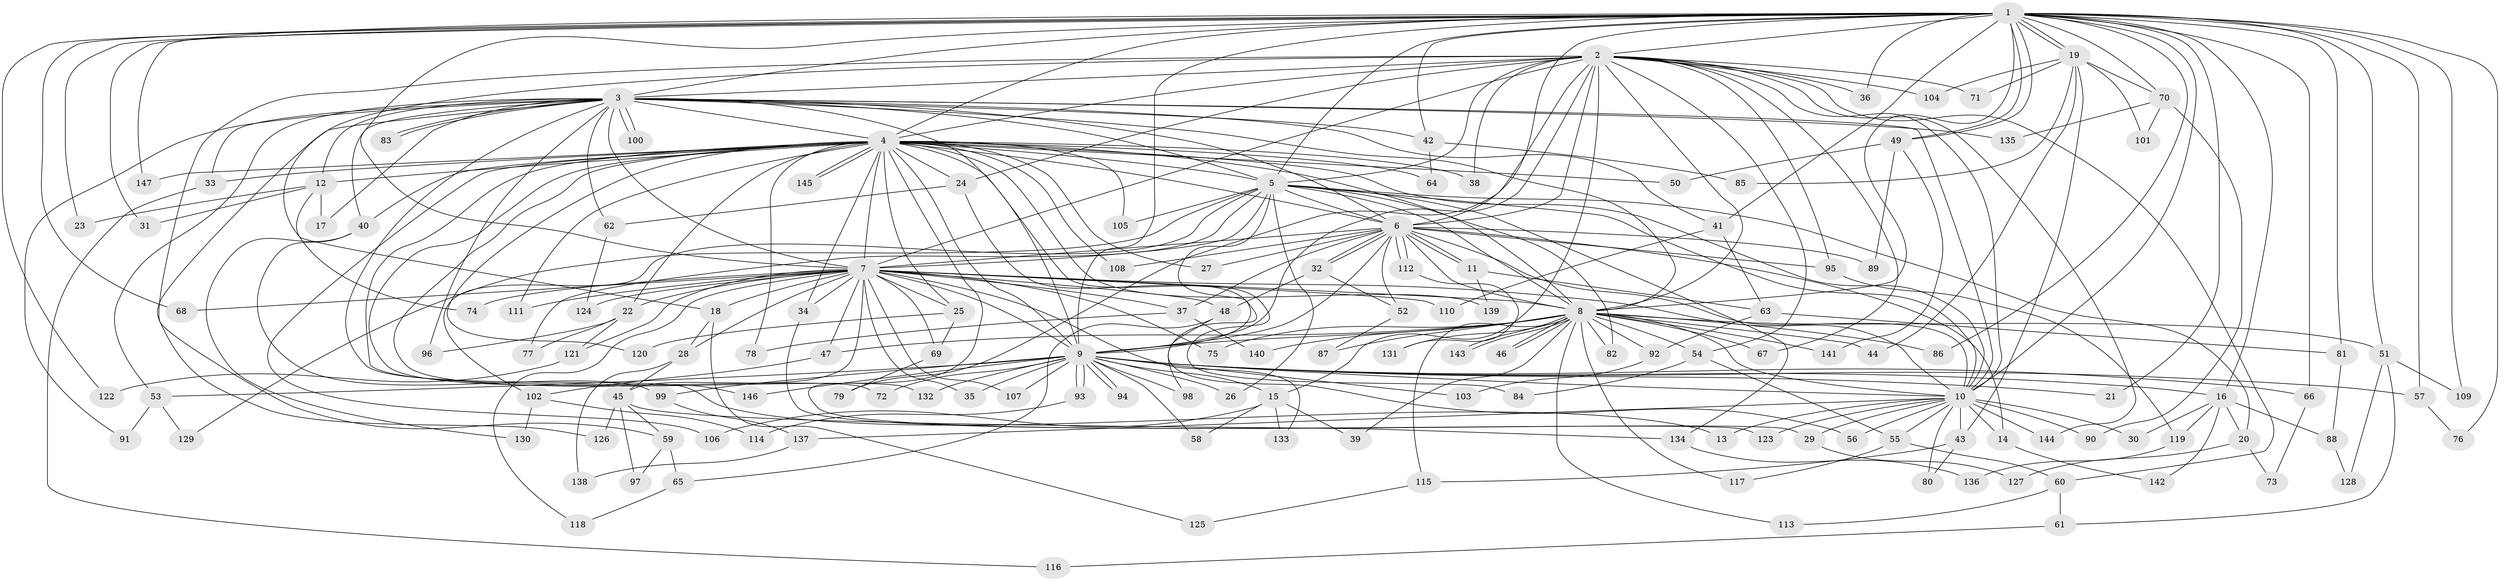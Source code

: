 // Generated by graph-tools (version 1.1) at 2025/13/03/09/25 04:13:54]
// undirected, 147 vertices, 319 edges
graph export_dot {
graph [start="1"]
  node [color=gray90,style=filled];
  1;
  2;
  3;
  4;
  5;
  6;
  7;
  8;
  9;
  10;
  11;
  12;
  13;
  14;
  15;
  16;
  17;
  18;
  19;
  20;
  21;
  22;
  23;
  24;
  25;
  26;
  27;
  28;
  29;
  30;
  31;
  32;
  33;
  34;
  35;
  36;
  37;
  38;
  39;
  40;
  41;
  42;
  43;
  44;
  45;
  46;
  47;
  48;
  49;
  50;
  51;
  52;
  53;
  54;
  55;
  56;
  57;
  58;
  59;
  60;
  61;
  62;
  63;
  64;
  65;
  66;
  67;
  68;
  69;
  70;
  71;
  72;
  73;
  74;
  75;
  76;
  77;
  78;
  79;
  80;
  81;
  82;
  83;
  84;
  85;
  86;
  87;
  88;
  89;
  90;
  91;
  92;
  93;
  94;
  95;
  96;
  97;
  98;
  99;
  100;
  101;
  102;
  103;
  104;
  105;
  106;
  107;
  108;
  109;
  110;
  111;
  112;
  113;
  114;
  115;
  116;
  117;
  118;
  119;
  120;
  121;
  122;
  123;
  124;
  125;
  126;
  127;
  128;
  129;
  130;
  131;
  132;
  133;
  134;
  135;
  136;
  137;
  138;
  139;
  140;
  141;
  142;
  143;
  144;
  145;
  146;
  147;
  1 -- 2;
  1 -- 3;
  1 -- 4;
  1 -- 5;
  1 -- 6;
  1 -- 7;
  1 -- 8;
  1 -- 9;
  1 -- 10;
  1 -- 16;
  1 -- 19;
  1 -- 19;
  1 -- 21;
  1 -- 23;
  1 -- 31;
  1 -- 36;
  1 -- 41;
  1 -- 42;
  1 -- 49;
  1 -- 49;
  1 -- 51;
  1 -- 57;
  1 -- 66;
  1 -- 68;
  1 -- 70;
  1 -- 76;
  1 -- 81;
  1 -- 86;
  1 -- 109;
  1 -- 122;
  1 -- 147;
  2 -- 3;
  2 -- 4;
  2 -- 5;
  2 -- 6;
  2 -- 7;
  2 -- 8;
  2 -- 9;
  2 -- 10;
  2 -- 15;
  2 -- 18;
  2 -- 24;
  2 -- 36;
  2 -- 38;
  2 -- 54;
  2 -- 59;
  2 -- 60;
  2 -- 67;
  2 -- 71;
  2 -- 79;
  2 -- 95;
  2 -- 104;
  2 -- 144;
  3 -- 4;
  3 -- 5;
  3 -- 6;
  3 -- 7;
  3 -- 8;
  3 -- 9;
  3 -- 10;
  3 -- 12;
  3 -- 13;
  3 -- 17;
  3 -- 33;
  3 -- 40;
  3 -- 41;
  3 -- 42;
  3 -- 53;
  3 -- 62;
  3 -- 83;
  3 -- 83;
  3 -- 91;
  3 -- 96;
  3 -- 100;
  3 -- 100;
  3 -- 126;
  3 -- 135;
  4 -- 5;
  4 -- 6;
  4 -- 7;
  4 -- 8;
  4 -- 9;
  4 -- 10;
  4 -- 12;
  4 -- 22;
  4 -- 24;
  4 -- 25;
  4 -- 27;
  4 -- 29;
  4 -- 33;
  4 -- 34;
  4 -- 38;
  4 -- 40;
  4 -- 50;
  4 -- 64;
  4 -- 72;
  4 -- 78;
  4 -- 84;
  4 -- 105;
  4 -- 106;
  4 -- 108;
  4 -- 111;
  4 -- 120;
  4 -- 132;
  4 -- 139;
  4 -- 145;
  4 -- 145;
  4 -- 146;
  4 -- 147;
  5 -- 6;
  5 -- 7;
  5 -- 8;
  5 -- 9;
  5 -- 10;
  5 -- 20;
  5 -- 26;
  5 -- 77;
  5 -- 82;
  5 -- 102;
  5 -- 105;
  5 -- 129;
  5 -- 134;
  6 -- 7;
  6 -- 8;
  6 -- 9;
  6 -- 10;
  6 -- 11;
  6 -- 11;
  6 -- 14;
  6 -- 27;
  6 -- 32;
  6 -- 32;
  6 -- 37;
  6 -- 52;
  6 -- 89;
  6 -- 95;
  6 -- 108;
  6 -- 112;
  6 -- 112;
  7 -- 8;
  7 -- 9;
  7 -- 10;
  7 -- 18;
  7 -- 22;
  7 -- 25;
  7 -- 28;
  7 -- 34;
  7 -- 35;
  7 -- 37;
  7 -- 45;
  7 -- 47;
  7 -- 48;
  7 -- 68;
  7 -- 69;
  7 -- 74;
  7 -- 75;
  7 -- 107;
  7 -- 110;
  7 -- 111;
  7 -- 118;
  7 -- 121;
  7 -- 124;
  7 -- 133;
  8 -- 9;
  8 -- 10;
  8 -- 39;
  8 -- 44;
  8 -- 46;
  8 -- 46;
  8 -- 47;
  8 -- 51;
  8 -- 54;
  8 -- 67;
  8 -- 75;
  8 -- 82;
  8 -- 86;
  8 -- 87;
  8 -- 92;
  8 -- 113;
  8 -- 115;
  8 -- 117;
  8 -- 131;
  8 -- 140;
  8 -- 141;
  8 -- 143;
  8 -- 143;
  9 -- 10;
  9 -- 15;
  9 -- 16;
  9 -- 21;
  9 -- 26;
  9 -- 35;
  9 -- 53;
  9 -- 57;
  9 -- 58;
  9 -- 66;
  9 -- 72;
  9 -- 93;
  9 -- 93;
  9 -- 94;
  9 -- 94;
  9 -- 98;
  9 -- 99;
  9 -- 103;
  9 -- 107;
  9 -- 132;
  9 -- 146;
  10 -- 13;
  10 -- 14;
  10 -- 29;
  10 -- 30;
  10 -- 43;
  10 -- 55;
  10 -- 56;
  10 -- 80;
  10 -- 90;
  10 -- 123;
  10 -- 137;
  10 -- 144;
  11 -- 63;
  11 -- 139;
  12 -- 17;
  12 -- 23;
  12 -- 31;
  12 -- 74;
  14 -- 142;
  15 -- 39;
  15 -- 58;
  15 -- 106;
  15 -- 133;
  16 -- 20;
  16 -- 30;
  16 -- 88;
  16 -- 119;
  16 -- 142;
  18 -- 28;
  18 -- 125;
  19 -- 43;
  19 -- 44;
  19 -- 70;
  19 -- 71;
  19 -- 85;
  19 -- 101;
  19 -- 104;
  20 -- 73;
  20 -- 127;
  22 -- 77;
  22 -- 96;
  22 -- 121;
  24 -- 62;
  24 -- 98;
  25 -- 69;
  25 -- 120;
  28 -- 45;
  28 -- 138;
  29 -- 127;
  32 -- 48;
  32 -- 52;
  33 -- 116;
  34 -- 123;
  37 -- 78;
  37 -- 140;
  40 -- 99;
  40 -- 130;
  41 -- 63;
  41 -- 110;
  42 -- 64;
  42 -- 85;
  43 -- 80;
  43 -- 115;
  45 -- 59;
  45 -- 97;
  45 -- 126;
  45 -- 134;
  47 -- 102;
  48 -- 56;
  48 -- 65;
  49 -- 50;
  49 -- 89;
  49 -- 141;
  51 -- 61;
  51 -- 109;
  51 -- 128;
  52 -- 87;
  53 -- 91;
  53 -- 129;
  54 -- 55;
  54 -- 84;
  55 -- 60;
  55 -- 117;
  57 -- 76;
  59 -- 65;
  59 -- 97;
  60 -- 61;
  60 -- 113;
  61 -- 116;
  62 -- 124;
  63 -- 81;
  63 -- 92;
  65 -- 118;
  66 -- 73;
  69 -- 79;
  70 -- 90;
  70 -- 101;
  70 -- 135;
  81 -- 88;
  88 -- 128;
  92 -- 103;
  93 -- 114;
  95 -- 119;
  99 -- 137;
  102 -- 114;
  102 -- 130;
  112 -- 131;
  115 -- 125;
  119 -- 136;
  121 -- 122;
  134 -- 136;
  137 -- 138;
}
